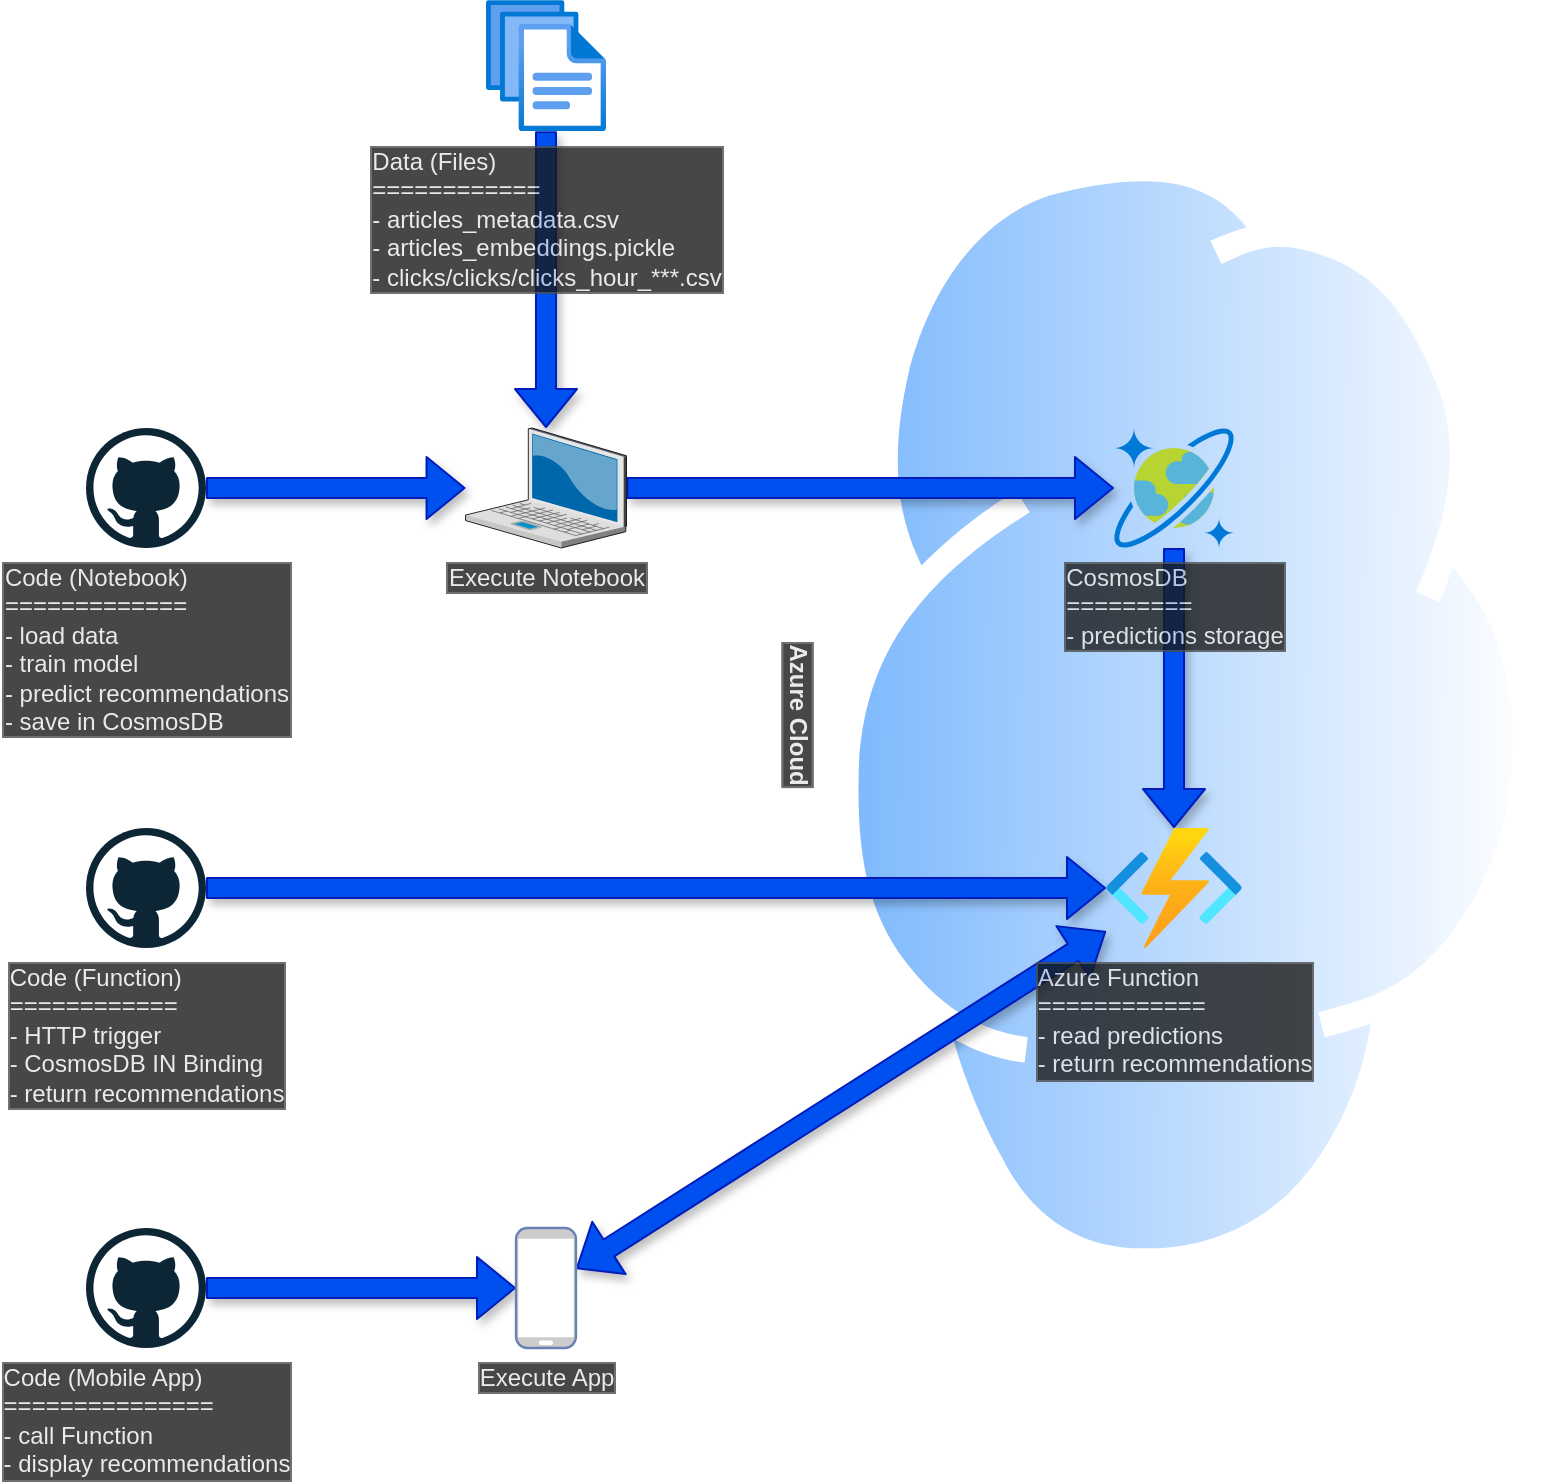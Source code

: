 <mxfile>
    <diagram id="LVprCn4Ah_2OKZ0S0vy9" name="Page-1">
        <mxGraphModel dx="1041" dy="435" grid="1" gridSize="10" guides="1" tooltips="1" connect="1" arrows="1" fold="1" page="1" pageScale="1" pageWidth="850" pageHeight="1100" math="0" shadow="0">
            <root>
                <mxCell id="0"/>
                <mxCell id="1" parent="0"/>
                <mxCell id="32" value="&lt;font style=&quot;font-size: 12px;&quot;&gt;&lt;b style=&quot;font-size: 12px;&quot;&gt;Azure Cloud&lt;/b&gt;&lt;/font&gt;" style="aspect=fixed;perimeter=ellipsePerimeter;html=1;align=center;shadow=0;dashed=0;spacingTop=3;image;image=img/lib/active_directory/internet_cloud.svg;sketch=0;fontSize=12;fontColor=#E6E6E6;strokeColor=default;strokeWidth=0;rotation=90;labelBackgroundColor=#1A1A1A;labelBorderColor=#4D4D4D;textOpacity=80;" parent="1" vertex="1">
                    <mxGeometry x="329.77" y="220" width="560" height="352.8" as="geometry"/>
                </mxCell>
                <mxCell id="15" style="edgeStyle=none;html=1;fontSize=12;strokeWidth=1;strokeColor=#001DBC;fillColor=#0050ef;shadow=1;sketch=0;shape=flexArrow;rounded=1;labelBackgroundColor=#1A1A1A;labelBorderColor=#4D4D4D;textOpacity=80;fontColor=#E6E6E6;" parent="1" source="2" target="14" edge="1">
                    <mxGeometry relative="1" as="geometry"/>
                </mxCell>
                <mxCell id="23" style="edgeStyle=none;html=1;fontSize=12;strokeWidth=1;strokeColor=#001DBC;fillColor=#0050ef;shadow=1;sketch=0;shape=flexArrow;rounded=1;labelBackgroundColor=#1A1A1A;labelBorderColor=#4D4D4D;textOpacity=80;fontColor=#E6E6E6;" parent="1" source="6" target="21" edge="1">
                    <mxGeometry relative="1" as="geometry"/>
                </mxCell>
                <mxCell id="25" style="edgeStyle=none;html=1;fontSize=12;strokeWidth=1;strokeColor=#001DBC;fillColor=#0050ef;shadow=1;sketch=0;shape=flexArrow;rounded=1;labelBackgroundColor=#1A1A1A;labelBorderColor=#4D4D4D;textOpacity=80;fontColor=#E6E6E6;" parent="1" source="8" target="24" edge="1">
                    <mxGeometry relative="1" as="geometry"/>
                </mxCell>
                <mxCell id="16" style="edgeStyle=none;html=1;fontSize=12;strokeWidth=1;strokeColor=#001DBC;fillColor=#0050ef;shadow=1;sketch=0;shape=flexArrow;rounded=1;labelBackgroundColor=#1A1A1A;labelBorderColor=#4D4D4D;textOpacity=80;fontColor=#E6E6E6;" parent="1" source="13" target="14" edge="1">
                    <mxGeometry relative="1" as="geometry"/>
                </mxCell>
                <mxCell id="18" style="edgeStyle=none;html=1;fontSize=12;strokeWidth=1;strokeColor=#001DBC;fillColor=#0050ef;shadow=1;sketch=0;shape=flexArrow;rounded=1;labelBackgroundColor=#1A1A1A;labelBorderColor=#4D4D4D;textOpacity=80;fontColor=#E6E6E6;" parent="1" source="14" target="17" edge="1">
                    <mxGeometry relative="1" as="geometry"/>
                </mxCell>
                <mxCell id="22" style="edgeStyle=none;html=1;fontSize=12;strokeWidth=1;strokeColor=#001DBC;fillColor=#0050ef;shadow=1;sketch=0;shape=flexArrow;rounded=1;labelBackgroundColor=#1A1A1A;labelBorderColor=#4D4D4D;textOpacity=80;fontColor=#E6E6E6;" parent="1" source="17" target="21" edge="1">
                    <mxGeometry relative="1" as="geometry"/>
                </mxCell>
                <mxCell id="28" style="edgeStyle=none;html=1;fontSize=12;fillOpacity=100;startArrow=classic;startFill=1;rounded=1;strokeWidth=1;strokeColor=#001DBC;fillColor=#0050ef;shadow=1;sketch=0;shape=flexArrow;labelBackgroundColor=#1A1A1A;labelBorderColor=#4D4D4D;textOpacity=80;fontColor=#E6E6E6;" parent="1" source="24" target="21" edge="1">
                    <mxGeometry relative="1" as="geometry"/>
                </mxCell>
                <mxCell id="2" value="&lt;div style=&quot;text-align: left; font-size: 12px;&quot;&gt;&lt;span style=&quot;font-size: 12px;&quot;&gt;Code (Notebook)&lt;br style=&quot;font-size: 12px;&quot;&gt;=============&lt;/span&gt;&lt;/div&gt;&lt;div style=&quot;text-align: left; font-size: 12px;&quot;&gt;&lt;span style=&quot;font-size: 12px;&quot;&gt;- load data&lt;br style=&quot;font-size: 12px;&quot;&gt;- train model&lt;/span&gt;&lt;/div&gt;&lt;div style=&quot;text-align: left; font-size: 12px;&quot;&gt;&lt;span style=&quot;font-size: 12px;&quot;&gt;- predict recommendations&lt;/span&gt;&lt;/div&gt;&lt;div style=&quot;text-align: left; font-size: 12px;&quot;&gt;&lt;span style=&quot;font-size: 12px;&quot;&gt;- save in CosmosDB&lt;/span&gt;&lt;/div&gt;" style="dashed=0;outlineConnect=0;html=1;align=center;labelPosition=center;verticalLabelPosition=bottom;verticalAlign=top;shape=mxgraph.weblogos.github;aspect=fixed;labelBackgroundColor=#1A1A1A;labelBorderColor=#4D4D4D;textOpacity=80;fontColor=#E6E6E6;fontSize=12;" parent="1" vertex="1">
                    <mxGeometry x="60" y="253" width="60" height="60" as="geometry"/>
                </mxCell>
                <mxCell id="6" value="&lt;div style=&quot;text-align: left; font-size: 12px;&quot;&gt;&lt;span style=&quot;font-size: 12px;&quot;&gt;Code (Function)&lt;/span&gt;&lt;/div&gt;&lt;div style=&quot;text-align: left; font-size: 12px;&quot;&gt;&lt;span style=&quot;font-size: 12px;&quot;&gt;============&lt;br style=&quot;font-size: 12px;&quot;&gt;- HTTP trigger&lt;br style=&quot;font-size: 12px;&quot;&gt;- CosmosDB IN Binding&lt;br style=&quot;font-size: 12px;&quot;&gt;- return recommendations&lt;/span&gt;&lt;/div&gt;" style="dashed=0;outlineConnect=0;html=1;align=center;labelPosition=center;verticalLabelPosition=bottom;verticalAlign=top;shape=mxgraph.weblogos.github;aspect=fixed;labelBackgroundColor=#1A1A1A;labelBorderColor=#4D4D4D;textOpacity=80;fontColor=#E6E6E6;fontSize=12;" parent="1" vertex="1">
                    <mxGeometry x="60" y="453" width="60" height="60" as="geometry"/>
                </mxCell>
                <mxCell id="8" value="&lt;div style=&quot;text-align: left; font-size: 12px;&quot;&gt;&lt;span style=&quot;font-size: 12px;&quot;&gt;Code (Mobile App)&lt;/span&gt;&lt;/div&gt;&lt;div style=&quot;text-align: left; font-size: 12px;&quot;&gt;&lt;span style=&quot;font-size: 12px;&quot;&gt;===============&lt;br style=&quot;font-size: 12px;&quot;&gt;- call Function&lt;br style=&quot;font-size: 12px;&quot;&gt;- display recommendations&lt;/span&gt;&lt;/div&gt;" style="dashed=0;outlineConnect=0;html=1;align=center;labelPosition=center;verticalLabelPosition=bottom;verticalAlign=top;shape=mxgraph.weblogos.github;aspect=fixed;labelBackgroundColor=#1A1A1A;labelBorderColor=#4D4D4D;textOpacity=80;fontColor=#E6E6E6;fontSize=12;" parent="1" vertex="1">
                    <mxGeometry x="60" y="653" width="60" height="60" as="geometry"/>
                </mxCell>
                <mxCell id="13" value="&lt;div style=&quot;text-align: left; font-size: 12px;&quot;&gt;Data (Files)&lt;/div&gt;&lt;div style=&quot;text-align: left; font-size: 12px;&quot;&gt;============&lt;br style=&quot;font-size: 12px;&quot;&gt;- articles_metadata.csv&lt;br style=&quot;font-size: 12px;&quot;&gt;- articles_embeddings.pickle&lt;br style=&quot;font-size: 12px;&quot;&gt;- clicks/clicks/clicks_hour_***.csv&lt;/div&gt;" style="aspect=fixed;html=1;points=[];align=center;image;fontSize=12;image=img/lib/azure2/general/Files.svg;labelBackgroundColor=#1A1A1A;labelBorderColor=#4D4D4D;textOpacity=80;fontColor=#E6E6E6;" parent="1" vertex="1">
                    <mxGeometry x="260" y="39" width="60" height="65.63" as="geometry"/>
                </mxCell>
                <mxCell id="14" value="Execute Notebook" style="verticalLabelPosition=bottom;sketch=0;aspect=fixed;html=1;verticalAlign=top;strokeColor=none;align=center;outlineConnect=0;shape=mxgraph.citrix.laptop_2;fontSize=12;labelBackgroundColor=#1A1A1A;labelBorderColor=#4D4D4D;textOpacity=80;fontColor=#E6E6E6;" parent="1" vertex="1">
                    <mxGeometry x="249.77" y="253" width="80.46" height="60" as="geometry"/>
                </mxCell>
                <mxCell id="17" value="&lt;div style=&quot;text-align: left; font-size: 12px;&quot;&gt;CosmosDB&lt;/div&gt;&lt;div style=&quot;text-align: left; font-size: 12px;&quot;&gt;=========&lt;/div&gt;&lt;div style=&quot;text-align: left; font-size: 12px;&quot;&gt;- predictions storage&lt;/div&gt;" style="sketch=0;aspect=fixed;html=1;points=[];align=center;image;fontSize=12;image=img/lib/mscae/CosmosDB.svg;labelBackgroundColor=#1A1A1A;labelBorderColor=#4D4D4D;textOpacity=80;fontColor=#E6E6E6;" parent="1" vertex="1">
                    <mxGeometry x="574" y="253" width="60" height="60" as="geometry"/>
                </mxCell>
                <mxCell id="21" value="&lt;div style=&quot;text-align: left; font-size: 12px;&quot;&gt;Azure Function&lt;/div&gt;&lt;div style=&quot;text-align: left; font-size: 12px;&quot;&gt;============&lt;br style=&quot;font-size: 12px;&quot;&gt;- read predictions&lt;br style=&quot;font-size: 12px;&quot;&gt;- return recommendations&lt;/div&gt;" style="aspect=fixed;html=1;points=[];align=center;image;fontSize=12;image=img/lib/azure2/compute/Function_Apps.svg;labelBackgroundColor=#1A1A1A;labelBorderColor=#4D4D4D;textOpacity=80;fontColor=#E6E6E6;" parent="1" vertex="1">
                    <mxGeometry x="570" y="453" width="68" height="60" as="geometry"/>
                </mxCell>
                <mxCell id="24" value="&lt;font style=&quot;font-size: 12px;&quot;&gt;Execute App&lt;/font&gt;" style="fontColor=#E6E6E6;verticalAlign=top;verticalLabelPosition=bottom;labelPosition=center;align=center;html=1;outlineConnect=0;fillColor=#CCCCCC;strokeColor=#6881B3;gradientColor=none;gradientDirection=north;strokeWidth=2;shape=mxgraph.networks.mobile;fontSize=12;aspect=fixed;labelBackgroundColor=#1A1A1A;labelBorderColor=#4D4D4D;textOpacity=80;" parent="1" vertex="1">
                    <mxGeometry x="275" y="653" width="30" height="60" as="geometry"/>
                </mxCell>
            </root>
        </mxGraphModel>
    </diagram>
</mxfile>
